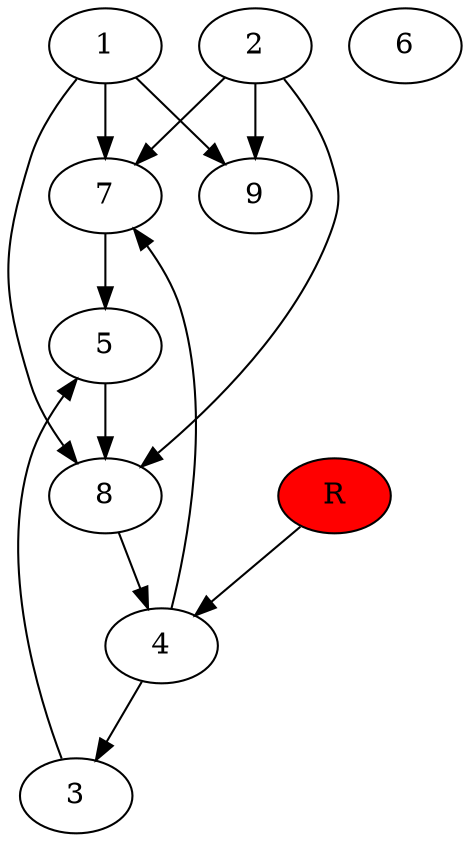 digraph prb12079 {
	1
	2
	3
	4
	5
	6
	7
	8
	R [fillcolor="#ff0000" style=filled]
	1 -> 7
	1 -> 8
	1 -> 9
	2 -> 7
	2 -> 8
	2 -> 9
	3 -> 5
	4 -> 3
	4 -> 7
	5 -> 8
	7 -> 5
	8 -> 4
	R -> 4
}

